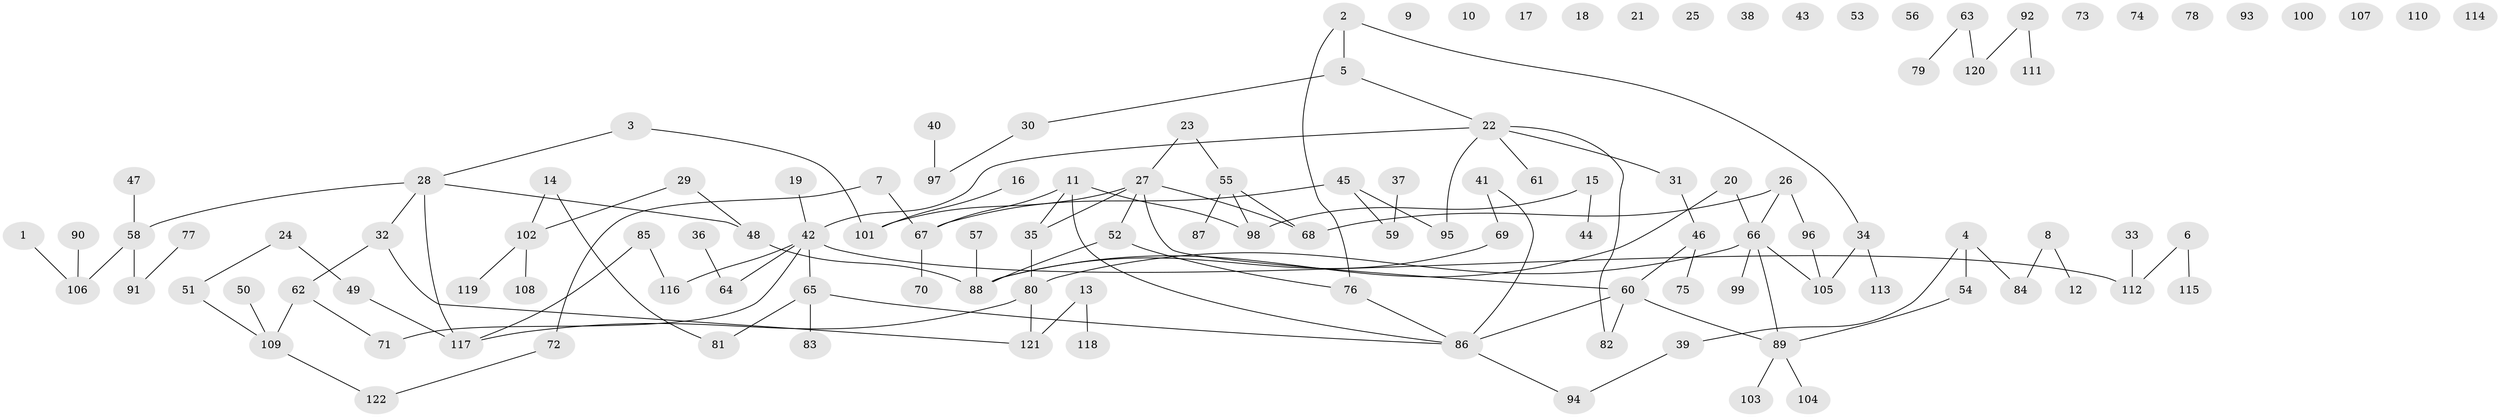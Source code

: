 // Generated by graph-tools (version 1.1) at 2025/40/03/09/25 04:40:22]
// undirected, 122 vertices, 125 edges
graph export_dot {
graph [start="1"]
  node [color=gray90,style=filled];
  1;
  2;
  3;
  4;
  5;
  6;
  7;
  8;
  9;
  10;
  11;
  12;
  13;
  14;
  15;
  16;
  17;
  18;
  19;
  20;
  21;
  22;
  23;
  24;
  25;
  26;
  27;
  28;
  29;
  30;
  31;
  32;
  33;
  34;
  35;
  36;
  37;
  38;
  39;
  40;
  41;
  42;
  43;
  44;
  45;
  46;
  47;
  48;
  49;
  50;
  51;
  52;
  53;
  54;
  55;
  56;
  57;
  58;
  59;
  60;
  61;
  62;
  63;
  64;
  65;
  66;
  67;
  68;
  69;
  70;
  71;
  72;
  73;
  74;
  75;
  76;
  77;
  78;
  79;
  80;
  81;
  82;
  83;
  84;
  85;
  86;
  87;
  88;
  89;
  90;
  91;
  92;
  93;
  94;
  95;
  96;
  97;
  98;
  99;
  100;
  101;
  102;
  103;
  104;
  105;
  106;
  107;
  108;
  109;
  110;
  111;
  112;
  113;
  114;
  115;
  116;
  117;
  118;
  119;
  120;
  121;
  122;
  1 -- 106;
  2 -- 5;
  2 -- 34;
  2 -- 76;
  3 -- 28;
  3 -- 101;
  4 -- 39;
  4 -- 54;
  4 -- 84;
  5 -- 22;
  5 -- 30;
  6 -- 112;
  6 -- 115;
  7 -- 67;
  7 -- 72;
  8 -- 12;
  8 -- 84;
  11 -- 35;
  11 -- 67;
  11 -- 86;
  11 -- 98;
  13 -- 118;
  13 -- 121;
  14 -- 81;
  14 -- 102;
  15 -- 44;
  15 -- 98;
  16 -- 101;
  19 -- 42;
  20 -- 66;
  20 -- 88;
  22 -- 31;
  22 -- 42;
  22 -- 61;
  22 -- 82;
  22 -- 95;
  23 -- 27;
  23 -- 55;
  24 -- 49;
  24 -- 51;
  26 -- 66;
  26 -- 68;
  26 -- 96;
  27 -- 35;
  27 -- 52;
  27 -- 60;
  27 -- 68;
  27 -- 101;
  28 -- 32;
  28 -- 48;
  28 -- 58;
  28 -- 117;
  29 -- 48;
  29 -- 102;
  30 -- 97;
  31 -- 46;
  32 -- 62;
  32 -- 121;
  33 -- 112;
  34 -- 105;
  34 -- 113;
  35 -- 80;
  36 -- 64;
  37 -- 59;
  39 -- 94;
  40 -- 97;
  41 -- 69;
  41 -- 86;
  42 -- 64;
  42 -- 65;
  42 -- 71;
  42 -- 112;
  42 -- 116;
  45 -- 59;
  45 -- 67;
  45 -- 95;
  46 -- 60;
  46 -- 75;
  47 -- 58;
  48 -- 88;
  49 -- 117;
  50 -- 109;
  51 -- 109;
  52 -- 76;
  52 -- 88;
  54 -- 89;
  55 -- 68;
  55 -- 87;
  55 -- 98;
  57 -- 88;
  58 -- 91;
  58 -- 106;
  60 -- 82;
  60 -- 86;
  60 -- 89;
  62 -- 71;
  62 -- 109;
  63 -- 79;
  63 -- 120;
  65 -- 81;
  65 -- 83;
  65 -- 86;
  66 -- 80;
  66 -- 89;
  66 -- 99;
  66 -- 105;
  67 -- 70;
  69 -- 88;
  72 -- 122;
  76 -- 86;
  77 -- 91;
  80 -- 117;
  80 -- 121;
  85 -- 116;
  85 -- 117;
  86 -- 94;
  89 -- 103;
  89 -- 104;
  90 -- 106;
  92 -- 111;
  92 -- 120;
  96 -- 105;
  102 -- 108;
  102 -- 119;
  109 -- 122;
}

